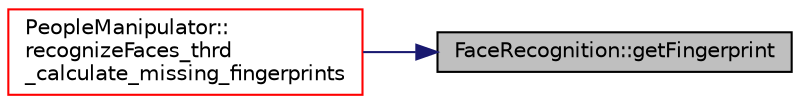 digraph "FaceRecognition::getFingerprint"
{
 // LATEX_PDF_SIZE
  edge [fontname="Helvetica",fontsize="10",labelfontname="Helvetica",labelfontsize="10"];
  node [fontname="Helvetica",fontsize="10",shape=record];
  rankdir="RL";
  Node1 [label="FaceRecognition::getFingerprint",height=0.2,width=0.4,color="black", fillcolor="grey75", style="filled", fontcolor="black",tooltip=" "];
  Node1 -> Node2 [dir="back",color="midnightblue",fontsize="10",style="solid",fontname="Helvetica"];
  Node2 [label="PeopleManipulator::\lrecognizeFaces_thrd\l_calculate_missing_fingerprints",height=0.2,width=0.4,color="red", fillcolor="white", style="filled",URL="$class_people_manipulator.html#aa4c5e99f447354add1935a9249212c5c",tooltip=" "];
}
